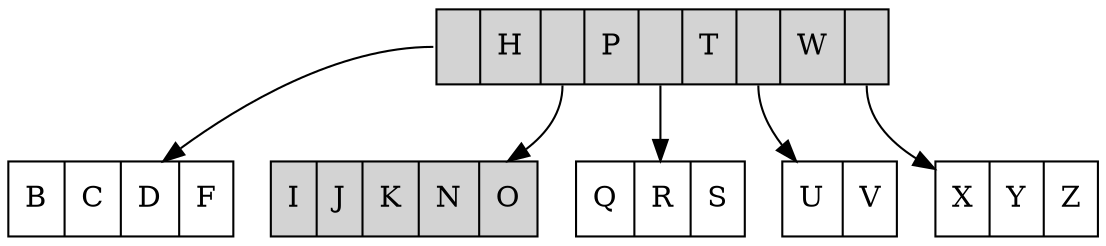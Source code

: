 digraph G{
	margin="0"
	node[shape=record]
	tHPTW[label="<C0>|H|<C1>|P|<C2>|T|<C3>|W|<C4>", style=filled];
	tHPTWBCDF[label="B|C|D|F"];
	tHPTWIJKNO[label="I|J|K|N|O", style=filled];
	tHPTWQRS[label="Q|R|S"];
	tHPTWUV[label="U|V"];
	tHPTWXYZ[label="X|Y|Z"];
	tHPTW:C0->tHPTWBCDF;
	tHPTW:C1->tHPTWIJKNO;
	tHPTW:C2->tHPTWQRS;
	tHPTW:C3->tHPTWUV;
	tHPTW:C4->tHPTWXYZ;
}
